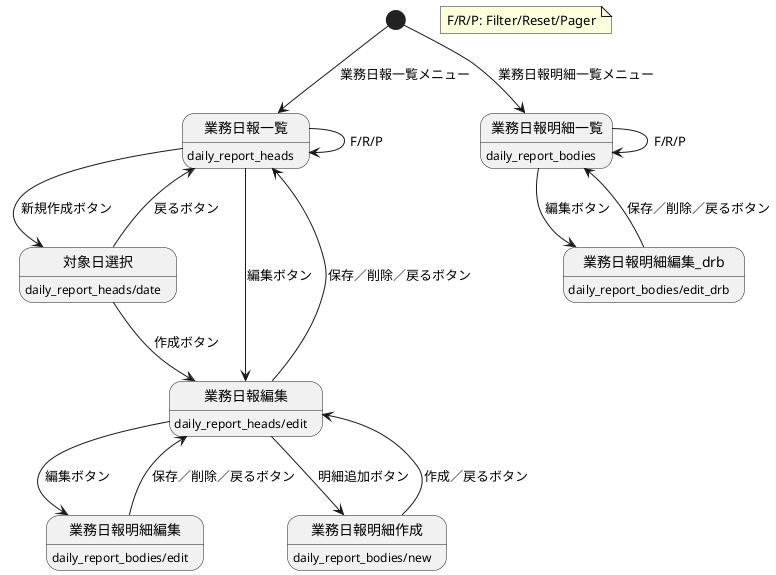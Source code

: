 @startuml 業務日報
[*] --> 業務日報一覧: 業務日報一覧メニュー

業務日報一覧 --> 対象日選択: 新規作成ボタン
対象日選択 --> 業務日報一覧: 戻るボタン
対象日選択 --> 業務日報編集: 作成ボタン

業務日報一覧 --> 業務日報編集: 編集ボタン
業務日報編集 --> 業務日報一覧: 保存／削除／戻るボタン

業務日報編集 --> 業務日報明細編集: 編集ボタン
業務日報明細編集 --> 業務日報編集: 保存／削除／戻るボタン

業務日報編集 --> 業務日報明細作成: 明細追加ボタン
業務日報明細作成 --> 業務日報編集: 作成／戻るボタン

業務日報一覧 --> 業務日報一覧: F/R/P

[*] --> 業務日報明細一覧: 業務日報明細一覧メニュー

業務日報明細一覧 --> 業務日報明細編集_drb: 編集ボタン
業務日報明細編集_drb --> 業務日報明細一覧: 保存／削除／戻るボタン

業務日報明細一覧 --> 業務日報明細一覧: F/R/P

業務日報一覧: daily_report_heads
対象日選択: daily_report_heads/date
業務日報編集: daily_report_heads/edit
業務日報明細一覧: daily_report_bodies
業務日報明細編集: daily_report_bodies/edit
業務日報明細編集_drb: daily_report_bodies/edit_drb
業務日報明細作成: daily_report_bodies/new

note "F/R/P: Filter/Reset/Pager" as Note1
@enduml
